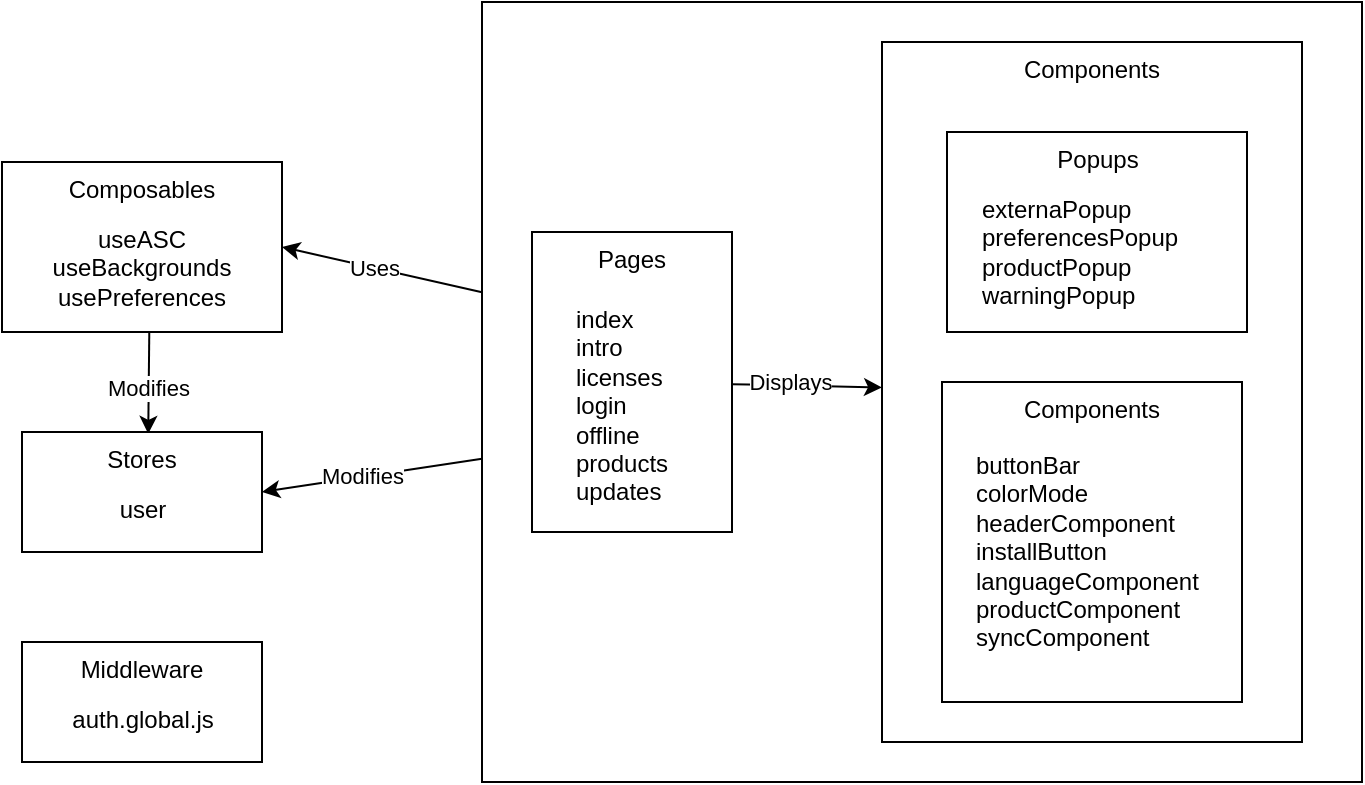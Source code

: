 <mxfile>
    <diagram id="y9OmIrKiMgaWfY2bx0Gq" name="Page-1">
        <mxGraphModel dx="1085" dy="486" grid="1" gridSize="10" guides="1" tooltips="1" connect="1" arrows="1" fold="1" page="1" pageScale="1" pageWidth="850" pageHeight="1100" math="0" shadow="0">
            <root>
                <mxCell id="0"/>
                <mxCell id="1" parent="0"/>
                <mxCell id="14" style="edgeStyle=none;html=1;entryX=1;entryY=0.5;entryDx=0;entryDy=0;" edge="1" parent="1" source="12" target="4">
                    <mxGeometry relative="1" as="geometry"/>
                </mxCell>
                <mxCell id="15" value="Uses" style="edgeLabel;html=1;align=center;verticalAlign=middle;resizable=0;points=[];" vertex="1" connectable="0" parent="14">
                    <mxGeometry x="-0.386" y="4" relative="1" as="geometry">
                        <mxPoint x="-23" y="-9" as="offset"/>
                    </mxGeometry>
                </mxCell>
                <mxCell id="12" value="" style="whiteSpace=wrap;html=1;verticalAlign=top;" vertex="1" parent="1">
                    <mxGeometry x="400" y="60" width="440" height="390" as="geometry"/>
                </mxCell>
                <mxCell id="3" value="Components&lt;br&gt;" style="whiteSpace=wrap;html=1;verticalAlign=top;" vertex="1" parent="1">
                    <mxGeometry x="600" y="80" width="210" height="350" as="geometry"/>
                </mxCell>
                <mxCell id="4" value="Composables" style="whiteSpace=wrap;html=1;verticalAlign=top;" vertex="1" parent="1">
                    <mxGeometry x="160" y="140" width="140" height="85" as="geometry"/>
                </mxCell>
                <mxCell id="17" style="edgeStyle=none;html=1;entryX=0.526;entryY=0.015;entryDx=0;entryDy=0;entryPerimeter=0;exitX=0.526;exitY=1.003;exitDx=0;exitDy=0;exitPerimeter=0;" edge="1" parent="1" source="4" target="5">
                    <mxGeometry relative="1" as="geometry">
                        <Array as="points"/>
                    </mxGeometry>
                </mxCell>
                <mxCell id="18" value="Modifies" style="edgeLabel;html=1;align=center;verticalAlign=middle;resizable=0;points=[];" vertex="1" connectable="0" parent="17">
                    <mxGeometry x="0.1" y="-1" relative="1" as="geometry">
                        <mxPoint as="offset"/>
                    </mxGeometry>
                </mxCell>
                <mxCell id="5" value="Stores&lt;br&gt;" style="whiteSpace=wrap;html=1;verticalAlign=top;" vertex="1" parent="1">
                    <mxGeometry x="170" y="275" width="120" height="60" as="geometry"/>
                </mxCell>
                <mxCell id="10" style="edgeStyle=none;html=1;" edge="1" parent="1" source="6" target="3">
                    <mxGeometry relative="1" as="geometry"/>
                </mxCell>
                <mxCell id="11" value="Displays" style="edgeLabel;html=1;align=center;verticalAlign=middle;resizable=0;points=[];" vertex="1" connectable="0" parent="10">
                    <mxGeometry x="-0.24" y="2" relative="1" as="geometry">
                        <mxPoint as="offset"/>
                    </mxGeometry>
                </mxCell>
                <mxCell id="6" value="Pages&lt;br&gt;" style="whiteSpace=wrap;html=1;verticalAlign=top;" vertex="1" parent="1">
                    <mxGeometry x="425" y="175" width="100" height="150" as="geometry"/>
                </mxCell>
                <mxCell id="7" value="Middleware" style="whiteSpace=wrap;html=1;verticalAlign=top;" vertex="1" parent="1">
                    <mxGeometry x="170" y="380" width="120" height="60" as="geometry"/>
                </mxCell>
                <mxCell id="22" style="edgeStyle=none;html=1;entryX=1;entryY=0.5;entryDx=0;entryDy=0;" edge="1" parent="1" source="12" target="5">
                    <mxGeometry relative="1" as="geometry">
                        <mxPoint x="243.12" y="235.18" as="sourcePoint"/>
                        <mxPoint x="243.12" y="285.9" as="targetPoint"/>
                        <Array as="points"/>
                    </mxGeometry>
                </mxCell>
                <mxCell id="23" value="Modifies" style="edgeLabel;html=1;align=center;verticalAlign=middle;resizable=0;points=[];" vertex="1" connectable="0" parent="22">
                    <mxGeometry x="0.1" y="-1" relative="1" as="geometry">
                        <mxPoint as="offset"/>
                    </mxGeometry>
                </mxCell>
                <mxCell id="24" value="auth.global.js" style="text;strokeColor=none;align=center;fillColor=none;html=1;verticalAlign=top;whiteSpace=wrap;rounded=0;" vertex="1" parent="1">
                    <mxGeometry x="186.5" y="405" width="87" height="25" as="geometry"/>
                </mxCell>
                <mxCell id="25" value="user" style="text;strokeColor=none;align=center;fillColor=none;html=1;verticalAlign=top;whiteSpace=wrap;rounded=0;" vertex="1" parent="1">
                    <mxGeometry x="186.5" y="300" width="87" height="25" as="geometry"/>
                </mxCell>
                <mxCell id="26" value="useASC&lt;br&gt;useBackgrounds&lt;br&gt;usePreferences" style="text;strokeColor=none;align=center;fillColor=none;html=1;verticalAlign=top;whiteSpace=wrap;rounded=0;" vertex="1" parent="1">
                    <mxGeometry x="170" y="165" width="120" height="50" as="geometry"/>
                </mxCell>
                <mxCell id="27" value="index&lt;br&gt;intro&lt;br&gt;licenses&lt;br&gt;login&lt;br&gt;offline&lt;br&gt;products&lt;br&gt;updates" style="text;strokeColor=none;align=left;fillColor=none;html=1;verticalAlign=top;whiteSpace=wrap;rounded=0;" vertex="1" parent="1">
                    <mxGeometry x="445" y="205" width="60" height="110" as="geometry"/>
                </mxCell>
                <mxCell id="30" value="Popups&lt;br&gt;" style="whiteSpace=wrap;html=1;verticalAlign=top;" vertex="1" parent="1">
                    <mxGeometry x="632.5" y="125" width="150" height="100" as="geometry"/>
                </mxCell>
                <mxCell id="31" value="externaPopup&lt;br&gt;preferencesPopup&lt;br&gt;productPopup&lt;br&gt;warningPopup" style="text;strokeColor=none;align=left;fillColor=none;html=1;verticalAlign=top;whiteSpace=wrap;rounded=0;" vertex="1" parent="1">
                    <mxGeometry x="647.5" y="150" width="120" height="70" as="geometry"/>
                </mxCell>
                <mxCell id="32" value="Components" style="whiteSpace=wrap;html=1;verticalAlign=top;" vertex="1" parent="1">
                    <mxGeometry x="630" y="250" width="150" height="160" as="geometry"/>
                </mxCell>
                <mxCell id="33" value="buttonBar&lt;br&gt;colorMode&lt;br&gt;headerComponent&lt;br&gt;installButton&lt;br&gt;languageComponent&lt;br&gt;productComponent&lt;br&gt;syncComponent" style="text;strokeColor=none;align=left;fillColor=none;html=1;verticalAlign=top;whiteSpace=wrap;rounded=0;" vertex="1" parent="1">
                    <mxGeometry x="645" y="277.5" width="125" height="122.5" as="geometry"/>
                </mxCell>
            </root>
        </mxGraphModel>
    </diagram>
</mxfile>